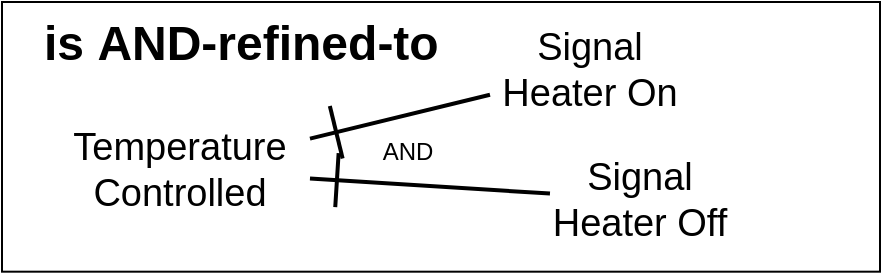 <mxfile version="15.4.0" type="device" pages="14"><diagram name="iRL-therm-rel-1-and" id="lrQCM1Hvvk60PSm_WDTy"><mxGraphModel dx="4578" dy="3978" grid="1" gridSize="10" guides="1" tooltips="1" connect="1" arrows="1" fold="1" page="1" pageScale="1" pageWidth="850" pageHeight="1100" math="0" shadow="0"><root><mxCell id="0"/><mxCell id="1" parent="0"/><mxCell id="SSIafERvmLbeRZ0BGlmD-1" value="&lt;font&gt;&lt;b&gt;is&amp;nbsp;&lt;/b&gt;&lt;b&gt;AND-refined-to&lt;/b&gt;&lt;/font&gt;" style="rounded=0;whiteSpace=wrap;html=1;align=left;fontSize=24;spacingLeft=19;horizontal=1;verticalAlign=top;" parent="1" vertex="1"><mxGeometry x="-3164" y="-3098" width="439" height="134.84" as="geometry"/></mxCell><mxCell id="SSIafERvmLbeRZ0BGlmD-2" value="Signal Heater On" style="text;html=1;align=center;verticalAlign=middle;whiteSpace=wrap;rounded=0;fontSize=19;" parent="1" vertex="1"><mxGeometry x="-2920" y="-3078.84" width="100" height="30" as="geometry"/></mxCell><mxCell id="SSIafERvmLbeRZ0BGlmD-3" value="Temperature Controlled" style="text;html=1;align=center;verticalAlign=middle;whiteSpace=wrap;rounded=0;fontSize=19;" parent="1" vertex="1"><mxGeometry x="-3140" y="-3048.84" width="130" height="70" as="geometry"/></mxCell><mxCell id="SSIafERvmLbeRZ0BGlmD-4" value="" style="endArrow=ERone;html=1;strokeWidth=2;endFill=0;endSize=24;" parent="1" source="SSIafERvmLbeRZ0BGlmD-2" target="SSIafERvmLbeRZ0BGlmD-3" edge="1"><mxGeometry width="50" height="50" relative="1" as="geometry"><mxPoint x="-3179" y="-2898" as="sourcePoint"/><mxPoint x="-3121" y="-2941" as="targetPoint"/></mxGeometry></mxCell><mxCell id="SSIafERvmLbeRZ0BGlmD-5" value="Signal Heater Off" style="text;html=1;align=center;verticalAlign=middle;whiteSpace=wrap;rounded=0;fontSize=19;" parent="1" vertex="1"><mxGeometry x="-2890" y="-3010" width="90" height="21.16" as="geometry"/></mxCell><mxCell id="SSIafERvmLbeRZ0BGlmD-6" value="" style="endArrow=ERone;html=1;strokeWidth=2;endFill=0;endSize=24;" parent="1" source="SSIafERvmLbeRZ0BGlmD-5" target="SSIafERvmLbeRZ0BGlmD-3" edge="1"><mxGeometry width="50" height="50" relative="1" as="geometry"><mxPoint x="-3017" y="-3027" as="sourcePoint"/><mxPoint x="-2911" y="-3020" as="targetPoint"/></mxGeometry></mxCell><mxCell id="SSIafERvmLbeRZ0BGlmD-7" value="AND" style="text;html=1;align=center;verticalAlign=middle;whiteSpace=wrap;rounded=0;" parent="1" vertex="1"><mxGeometry x="-2991" y="-3038" width="60" height="30" as="geometry"/></mxCell></root></mxGraphModel></diagram><diagram id="jRgEcZpF6pAmbIoYRc1D" name="iRL-therm-rel-2-and"><mxGraphModel dx="4578" dy="3978" grid="1" gridSize="10" guides="1" tooltips="1" connect="1" arrows="1" fold="1" page="1" pageScale="1" pageWidth="850" pageHeight="1100" math="0" shadow="0"><root><mxCell id="0"/><mxCell id="1" parent="0"/><mxCell id="QYAgFzMeOtA9hnnynvg9-1" value="&lt;font&gt;&lt;b&gt;is&amp;nbsp;&lt;/b&gt;&lt;b&gt;AND-refined-to&lt;/b&gt;&lt;/font&gt;" style="rounded=0;whiteSpace=wrap;html=1;align=left;fontSize=24;spacingLeft=19;horizontal=1;verticalAlign=top;" parent="1" vertex="1"><mxGeometry x="-3270" y="-3160" width="439" height="134.84" as="geometry"/></mxCell><mxCell id="QYAgFzMeOtA9hnnynvg9-2" value="On Signal Succeeded" style="text;html=1;align=center;verticalAlign=middle;whiteSpace=wrap;rounded=0;fontSize=19;" parent="1" vertex="1"><mxGeometry x="-3026" y="-3140.84" width="100" height="30" as="geometry"/></mxCell><mxCell id="QYAgFzMeOtA9hnnynvg9-3" value="Signal Heater On" style="text;html=1;align=center;verticalAlign=middle;whiteSpace=wrap;rounded=0;fontSize=19;" parent="1" vertex="1"><mxGeometry x="-3246" y="-3110.84" width="140" height="70" as="geometry"/></mxCell><mxCell id="QYAgFzMeOtA9hnnynvg9-4" value="" style="endArrow=ERone;html=1;strokeWidth=2;endFill=0;endSize=24;" parent="1" source="QYAgFzMeOtA9hnnynvg9-2" target="QYAgFzMeOtA9hnnynvg9-3" edge="1"><mxGeometry width="50" height="50" relative="1" as="geometry"><mxPoint x="-3285" y="-2960" as="sourcePoint"/><mxPoint x="-3227" y="-3003" as="targetPoint"/></mxGeometry></mxCell><mxCell id="QYAgFzMeOtA9hnnynvg9-5" value="On Signal Failed" style="text;html=1;align=center;verticalAlign=middle;whiteSpace=wrap;rounded=0;fontSize=19;" parent="1" vertex="1"><mxGeometry x="-2966" y="-3072" width="86" height="21.16" as="geometry"/></mxCell><mxCell id="QYAgFzMeOtA9hnnynvg9-6" value="" style="endArrow=ERone;html=1;strokeWidth=2;endFill=0;endSize=24;" parent="1" source="QYAgFzMeOtA9hnnynvg9-5" target="QYAgFzMeOtA9hnnynvg9-3" edge="1"><mxGeometry width="50" height="50" relative="1" as="geometry"><mxPoint x="-3123" y="-3089" as="sourcePoint"/><mxPoint x="-3017" y="-3082" as="targetPoint"/></mxGeometry></mxCell><mxCell id="QYAgFzMeOtA9hnnynvg9-7" value="AND" style="text;html=1;align=center;verticalAlign=middle;whiteSpace=wrap;rounded=0;" parent="1" vertex="1"><mxGeometry x="-3097" y="-3100" width="60" height="30" as="geometry"/></mxCell></root></mxGraphModel></diagram><diagram name="iRL-therm-rel-3-and" id="WLz_OHj9z_Ogw3DKetcc"><mxGraphModel dx="4578" dy="3978" grid="1" gridSize="10" guides="1" tooltips="1" connect="1" arrows="1" fold="1" page="1" pageScale="1" pageWidth="850" pageHeight="1100" math="0" shadow="0"><root><mxCell id="0FTAw9jXshLjtbLICrXR-0"/><mxCell id="0FTAw9jXshLjtbLICrXR-1" parent="0FTAw9jXshLjtbLICrXR-0"/><mxCell id="0FTAw9jXshLjtbLICrXR-2" value="&lt;font&gt;&lt;b&gt;is&amp;nbsp;&lt;/b&gt;&lt;b&gt;AND-refined-to&lt;/b&gt;&lt;/font&gt;" style="rounded=0;whiteSpace=wrap;html=1;align=left;fontSize=24;spacingLeft=19;horizontal=1;verticalAlign=top;" parent="0FTAw9jXshLjtbLICrXR-1" vertex="1"><mxGeometry x="-3270" y="-3160" width="439" height="134.84" as="geometry"/></mxCell><mxCell id="0FTAw9jXshLjtbLICrXR-3" value="Off Signal Succeeded" style="text;html=1;align=center;verticalAlign=middle;whiteSpace=wrap;rounded=0;fontSize=19;" parent="0FTAw9jXshLjtbLICrXR-1" vertex="1"><mxGeometry x="-3026" y="-3140.84" width="100" height="30" as="geometry"/></mxCell><mxCell id="0FTAw9jXshLjtbLICrXR-4" value="Signal Heater Off" style="text;html=1;align=center;verticalAlign=middle;whiteSpace=wrap;rounded=0;fontSize=19;" parent="0FTAw9jXshLjtbLICrXR-1" vertex="1"><mxGeometry x="-3246" y="-3110.84" width="140" height="70" as="geometry"/></mxCell><mxCell id="0FTAw9jXshLjtbLICrXR-5" value="" style="endArrow=ERone;html=1;strokeWidth=2;endFill=0;endSize=24;" parent="0FTAw9jXshLjtbLICrXR-1" source="0FTAw9jXshLjtbLICrXR-3" target="0FTAw9jXshLjtbLICrXR-4" edge="1"><mxGeometry width="50" height="50" relative="1" as="geometry"><mxPoint x="-3285" y="-2960" as="sourcePoint"/><mxPoint x="-3227" y="-3003" as="targetPoint"/></mxGeometry></mxCell><mxCell id="0FTAw9jXshLjtbLICrXR-6" value="Off Signal Failed" style="text;html=1;align=center;verticalAlign=middle;whiteSpace=wrap;rounded=0;fontSize=19;" parent="0FTAw9jXshLjtbLICrXR-1" vertex="1"><mxGeometry x="-2966" y="-3072" width="96" height="21.16" as="geometry"/></mxCell><mxCell id="0FTAw9jXshLjtbLICrXR-7" value="" style="endArrow=ERone;html=1;strokeWidth=2;endFill=0;endSize=24;" parent="0FTAw9jXshLjtbLICrXR-1" source="0FTAw9jXshLjtbLICrXR-6" target="0FTAw9jXshLjtbLICrXR-4" edge="1"><mxGeometry width="50" height="50" relative="1" as="geometry"><mxPoint x="-3123" y="-3089" as="sourcePoint"/><mxPoint x="-3017" y="-3082" as="targetPoint"/></mxGeometry></mxCell><mxCell id="0FTAw9jXshLjtbLICrXR-8" value="AND" style="text;html=1;align=center;verticalAlign=middle;whiteSpace=wrap;rounded=0;" parent="0FTAw9jXshLjtbLICrXR-1" vertex="1"><mxGeometry x="-3097" y="-3100" width="60" height="30" as="geometry"/></mxCell></root></mxGraphModel></diagram><diagram id="zBmDgi2XzJmhAONFBeY-" name="iRL-therm-rel-4-and"><mxGraphModel dx="4578" dy="3978" grid="1" gridSize="10" guides="1" tooltips="1" connect="1" arrows="1" fold="1" page="1" pageScale="1" pageWidth="850" pageHeight="1100" math="0" shadow="0"><root><mxCell id="0"/><mxCell id="1" parent="0"/><mxCell id="p-jrq9WRFy0JcL0Lg-jd-1" value="&lt;font&gt;&lt;b&gt;is&amp;nbsp;&lt;/b&gt;&lt;b&gt;AND-refined-to&lt;/b&gt;&lt;/font&gt;" style="rounded=0;whiteSpace=wrap;html=1;align=left;fontSize=24;spacingLeft=19;horizontal=1;verticalAlign=top;" parent="1" vertex="1"><mxGeometry x="-3270" y="-3160" width="439" height="134.84" as="geometry"/></mxCell><mxCell id="p-jrq9WRFy0JcL0Lg-jd-2" value="Heater On" style="text;html=1;align=center;verticalAlign=middle;whiteSpace=wrap;rounded=0;fontSize=19;" parent="1" vertex="1"><mxGeometry x="-3026" y="-3140.84" width="100" height="30" as="geometry"/></mxCell><mxCell id="p-jrq9WRFy0JcL0Lg-jd-3" value="Heater was preciously on" style="text;html=1;align=center;verticalAlign=middle;whiteSpace=wrap;rounded=0;fontSize=19;" parent="1" vertex="1"><mxGeometry x="-3246" y="-3110.84" width="140" height="70" as="geometry"/></mxCell><mxCell id="p-jrq9WRFy0JcL0Lg-jd-4" value="" style="endArrow=ERone;html=1;strokeWidth=2;endFill=0;endSize=24;" parent="1" source="p-jrq9WRFy0JcL0Lg-jd-2" target="p-jrq9WRFy0JcL0Lg-jd-3" edge="1"><mxGeometry width="50" height="50" relative="1" as="geometry"><mxPoint x="-3285" y="-2960" as="sourcePoint"/><mxPoint x="-3227" y="-3003" as="targetPoint"/></mxGeometry></mxCell><mxCell id="p-jrq9WRFy0JcL0Lg-jd-5" value="..." style="text;html=1;align=center;verticalAlign=middle;whiteSpace=wrap;rounded=0;fontSize=19;" parent="1" vertex="1"><mxGeometry x="-2966" y="-3072" width="60" height="21.16" as="geometry"/></mxCell><mxCell id="p-jrq9WRFy0JcL0Lg-jd-6" value="" style="endArrow=ERone;html=1;strokeWidth=2;endFill=0;endSize=24;" parent="1" source="p-jrq9WRFy0JcL0Lg-jd-5" target="p-jrq9WRFy0JcL0Lg-jd-3" edge="1"><mxGeometry width="50" height="50" relative="1" as="geometry"><mxPoint x="-3123" y="-3089" as="sourcePoint"/><mxPoint x="-3017" y="-3082" as="targetPoint"/></mxGeometry></mxCell><mxCell id="p-jrq9WRFy0JcL0Lg-jd-7" value="AND" style="text;html=1;align=center;verticalAlign=middle;whiteSpace=wrap;rounded=0;" parent="1" vertex="1"><mxGeometry x="-3097" y="-3100" width="60" height="30" as="geometry"/></mxCell></root></mxGraphModel></diagram><diagram id="1IxjrtlEPSZ1EHy36e9s" name="iRL-therm-rel-5-and"><mxGraphModel dx="4578" dy="3978" grid="1" gridSize="10" guides="1" tooltips="1" connect="1" arrows="1" fold="1" page="1" pageScale="1" pageWidth="850" pageHeight="1100" math="0" shadow="0"><root><mxCell id="0"/><mxCell id="1" parent="0"/><mxCell id="qpeAB36Z1P4n_StSkfno-1" value="&lt;font&gt;&lt;b&gt;is&amp;nbsp;&lt;/b&gt;&lt;b&gt;AND-refined-to&lt;/b&gt;&lt;/font&gt;" style="rounded=0;whiteSpace=wrap;html=1;align=left;fontSize=24;spacingLeft=19;horizontal=1;verticalAlign=top;" parent="1" vertex="1"><mxGeometry x="-3270" y="-3160" width="439" height="134.84" as="geometry"/></mxCell><mxCell id="qpeAB36Z1P4n_StSkfno-2" value="Heater On" style="text;html=1;align=center;verticalAlign=middle;whiteSpace=wrap;rounded=0;fontSize=19;" parent="1" vertex="1"><mxGeometry x="-3026" y="-3140.84" width="100" height="30" as="geometry"/></mxCell><mxCell id="qpeAB36Z1P4n_StSkfno-3" value="On Signal Succeeded" style="text;html=1;align=center;verticalAlign=middle;whiteSpace=wrap;rounded=0;fontSize=19;" parent="1" vertex="1"><mxGeometry x="-3250" y="-3110.84" width="140" height="70" as="geometry"/></mxCell><mxCell id="qpeAB36Z1P4n_StSkfno-4" value="" style="endArrow=ERone;html=1;strokeWidth=2;endFill=0;endSize=24;" parent="1" source="qpeAB36Z1P4n_StSkfno-2" target="qpeAB36Z1P4n_StSkfno-3" edge="1"><mxGeometry width="50" height="50" relative="1" as="geometry"><mxPoint x="-3285" y="-2960" as="sourcePoint"/><mxPoint x="-3227" y="-3003" as="targetPoint"/></mxGeometry></mxCell><mxCell id="qpeAB36Z1P4n_StSkfno-5" value="..." style="text;html=1;align=center;verticalAlign=middle;whiteSpace=wrap;rounded=0;fontSize=19;" parent="1" vertex="1"><mxGeometry x="-2966" y="-3072" width="60" height="21.16" as="geometry"/></mxCell><mxCell id="qpeAB36Z1P4n_StSkfno-6" value="" style="endArrow=ERone;html=1;strokeWidth=2;endFill=0;endSize=24;" parent="1" source="qpeAB36Z1P4n_StSkfno-5" target="qpeAB36Z1P4n_StSkfno-3" edge="1"><mxGeometry width="50" height="50" relative="1" as="geometry"><mxPoint x="-3123" y="-3089" as="sourcePoint"/><mxPoint x="-3017" y="-3082" as="targetPoint"/></mxGeometry></mxCell><mxCell id="qpeAB36Z1P4n_StSkfno-7" value="AND" style="text;html=1;align=center;verticalAlign=middle;whiteSpace=wrap;rounded=0;" parent="1" vertex="1"><mxGeometry x="-3097" y="-3100" width="60" height="30" as="geometry"/></mxCell></root></mxGraphModel></diagram><diagram id="mF4jjamFUtdUcgxOceSQ" name="iRL-therm-rel-6-and"><mxGraphModel dx="4578" dy="3978" grid="1" gridSize="10" guides="1" tooltips="1" connect="1" arrows="1" fold="1" page="1" pageScale="1" pageWidth="850" pageHeight="1100" math="0" shadow="0"><root><mxCell id="0"/><mxCell id="1" parent="0"/><mxCell id="8MZWrEirk3x-pVWm3gfD-1" value="&lt;font&gt;&lt;b&gt;is&amp;nbsp;&lt;/b&gt;&lt;b&gt;AND-refined-to&lt;/b&gt;&lt;/font&gt;" style="rounded=0;whiteSpace=wrap;html=1;align=left;fontSize=24;spacingLeft=19;horizontal=1;verticalAlign=top;" parent="1" vertex="1"><mxGeometry x="-3270" y="-3160" width="439" height="134.84" as="geometry"/></mxCell><mxCell id="8MZWrEirk3x-pVWm3gfD-2" value="Heater On" style="text;html=1;align=center;verticalAlign=middle;whiteSpace=wrap;rounded=0;fontSize=19;" parent="1" vertex="1"><mxGeometry x="-3026" y="-3140.84" width="100" height="30" as="geometry"/></mxCell><mxCell id="8MZWrEirk3x-pVWm3gfD-3" value="On Signal Failed" style="text;html=1;align=center;verticalAlign=middle;whiteSpace=wrap;rounded=0;fontSize=19;" parent="1" vertex="1"><mxGeometry x="-3246" y="-3110.84" width="140" height="70" as="geometry"/></mxCell><mxCell id="8MZWrEirk3x-pVWm3gfD-4" value="" style="endArrow=ERone;html=1;strokeWidth=2;endFill=0;endSize=24;" parent="1" source="8MZWrEirk3x-pVWm3gfD-2" target="8MZWrEirk3x-pVWm3gfD-3" edge="1"><mxGeometry width="50" height="50" relative="1" as="geometry"><mxPoint x="-3285" y="-2960" as="sourcePoint"/><mxPoint x="-3227" y="-3003" as="targetPoint"/></mxGeometry></mxCell><mxCell id="8MZWrEirk3x-pVWm3gfD-5" value="..." style="text;html=1;align=center;verticalAlign=middle;whiteSpace=wrap;rounded=0;fontSize=19;" parent="1" vertex="1"><mxGeometry x="-2966" y="-3072" width="60" height="21.16" as="geometry"/></mxCell><mxCell id="8MZWrEirk3x-pVWm3gfD-6" value="" style="endArrow=ERone;html=1;strokeWidth=2;endFill=0;endSize=24;" parent="1" source="8MZWrEirk3x-pVWm3gfD-5" target="8MZWrEirk3x-pVWm3gfD-3" edge="1"><mxGeometry width="50" height="50" relative="1" as="geometry"><mxPoint x="-3123" y="-3089" as="sourcePoint"/><mxPoint x="-3017" y="-3082" as="targetPoint"/></mxGeometry></mxCell><mxCell id="8MZWrEirk3x-pVWm3gfD-7" value="AND" style="text;html=1;align=center;verticalAlign=middle;whiteSpace=wrap;rounded=0;" parent="1" vertex="1"><mxGeometry x="-3097" y="-3100" width="60" height="30" as="geometry"/></mxCell></root></mxGraphModel></diagram><diagram id="vYKbGq_c37cxqWt-kweQ" name="iRL-therm-rel-7-and"><mxGraphModel dx="4578" dy="3978" grid="1" gridSize="10" guides="1" tooltips="1" connect="1" arrows="1" fold="1" page="1" pageScale="1" pageWidth="850" pageHeight="1100" math="0" shadow="0"><root><mxCell id="0"/><mxCell id="1" parent="0"/><mxCell id="ibUVMLEAF2T4hG9u72fk-1" value="&lt;font&gt;&lt;b&gt;is&amp;nbsp;&lt;/b&gt;&lt;b&gt;AND-refined-to&lt;/b&gt;&lt;/font&gt;" style="rounded=0;whiteSpace=wrap;html=1;align=left;fontSize=24;spacingLeft=19;horizontal=1;verticalAlign=top;" parent="1" vertex="1"><mxGeometry x="-3270" y="-3160" width="439" height="134.84" as="geometry"/></mxCell><mxCell id="ibUVMLEAF2T4hG9u72fk-2" value="Heater On" style="text;html=1;align=center;verticalAlign=middle;whiteSpace=wrap;rounded=0;fontSize=19;" parent="1" vertex="1"><mxGeometry x="-3026" y="-3140.84" width="100" height="30" as="geometry"/></mxCell><mxCell id="ibUVMLEAF2T4hG9u72fk-3" value="Off Signal Succeeded" style="text;html=1;align=center;verticalAlign=middle;whiteSpace=wrap;rounded=0;fontSize=19;" parent="1" vertex="1"><mxGeometry x="-3246" y="-3110.84" width="140" height="70" as="geometry"/></mxCell><mxCell id="ibUVMLEAF2T4hG9u72fk-4" value="" style="endArrow=ERone;html=1;strokeWidth=2;endFill=0;endSize=24;" parent="1" source="ibUVMLEAF2T4hG9u72fk-2" target="ibUVMLEAF2T4hG9u72fk-3" edge="1"><mxGeometry width="50" height="50" relative="1" as="geometry"><mxPoint x="-3285" y="-2960" as="sourcePoint"/><mxPoint x="-3227" y="-3003" as="targetPoint"/></mxGeometry></mxCell><mxCell id="ibUVMLEAF2T4hG9u72fk-5" value="..." style="text;html=1;align=center;verticalAlign=middle;whiteSpace=wrap;rounded=0;fontSize=19;" parent="1" vertex="1"><mxGeometry x="-2966" y="-3072" width="60" height="21.16" as="geometry"/></mxCell><mxCell id="ibUVMLEAF2T4hG9u72fk-6" value="" style="endArrow=ERone;html=1;strokeWidth=2;endFill=0;endSize=24;" parent="1" source="ibUVMLEAF2T4hG9u72fk-5" target="ibUVMLEAF2T4hG9u72fk-3" edge="1"><mxGeometry width="50" height="50" relative="1" as="geometry"><mxPoint x="-3123" y="-3089" as="sourcePoint"/><mxPoint x="-3017" y="-3082" as="targetPoint"/></mxGeometry></mxCell><mxCell id="ibUVMLEAF2T4hG9u72fk-7" value="AND" style="text;html=1;align=center;verticalAlign=middle;whiteSpace=wrap;rounded=0;" parent="1" vertex="1"><mxGeometry x="-3097" y="-3100" width="60" height="30" as="geometry"/></mxCell></root></mxGraphModel></diagram><diagram id="Au_eIEvgqQtElC9Wct7o" name="iRL-therm-rel-8-and"><mxGraphModel dx="4578" dy="3978" grid="1" gridSize="10" guides="1" tooltips="1" connect="1" arrows="1" fold="1" page="1" pageScale="1" pageWidth="850" pageHeight="1100" math="0" shadow="0"><root><mxCell id="0"/><mxCell id="1" parent="0"/><mxCell id="XYPS69TV9WUX6Mc49t2o-1" value="&lt;font&gt;&lt;b&gt;is&amp;nbsp;&lt;/b&gt;&lt;b&gt;AND-refined-to&lt;/b&gt;&lt;/font&gt;" style="rounded=0;whiteSpace=wrap;html=1;align=left;fontSize=24;spacingLeft=19;horizontal=1;verticalAlign=top;" parent="1" vertex="1"><mxGeometry x="-3270" y="-3160" width="439" height="134.84" as="geometry"/></mxCell><mxCell id="XYPS69TV9WUX6Mc49t2o-2" value="Heater On" style="text;html=1;align=center;verticalAlign=middle;whiteSpace=wrap;rounded=0;fontSize=19;" parent="1" vertex="1"><mxGeometry x="-3026" y="-3140.84" width="100" height="30" as="geometry"/></mxCell><mxCell id="XYPS69TV9WUX6Mc49t2o-3" value="Off Signal Failed" style="text;html=1;align=center;verticalAlign=middle;whiteSpace=wrap;rounded=0;fontSize=19;" parent="1" vertex="1"><mxGeometry x="-3246" y="-3110.84" width="140" height="70" as="geometry"/></mxCell><mxCell id="XYPS69TV9WUX6Mc49t2o-4" value="" style="endArrow=ERone;html=1;strokeWidth=2;endFill=0;endSize=24;" parent="1" source="XYPS69TV9WUX6Mc49t2o-2" target="XYPS69TV9WUX6Mc49t2o-3" edge="1"><mxGeometry width="50" height="50" relative="1" as="geometry"><mxPoint x="-3285" y="-2960" as="sourcePoint"/><mxPoint x="-3227" y="-3003" as="targetPoint"/></mxGeometry></mxCell><mxCell id="XYPS69TV9WUX6Mc49t2o-5" value="..." style="text;html=1;align=center;verticalAlign=middle;whiteSpace=wrap;rounded=0;fontSize=19;" parent="1" vertex="1"><mxGeometry x="-2966" y="-3072" width="60" height="21.16" as="geometry"/></mxCell><mxCell id="XYPS69TV9WUX6Mc49t2o-6" value="" style="endArrow=ERone;html=1;strokeWidth=2;endFill=0;endSize=24;" parent="1" source="XYPS69TV9WUX6Mc49t2o-5" target="XYPS69TV9WUX6Mc49t2o-3" edge="1"><mxGeometry width="50" height="50" relative="1" as="geometry"><mxPoint x="-3123" y="-3089" as="sourcePoint"/><mxPoint x="-3017" y="-3082" as="targetPoint"/></mxGeometry></mxCell><mxCell id="XYPS69TV9WUX6Mc49t2o-7" value="AND" style="text;html=1;align=center;verticalAlign=middle;whiteSpace=wrap;rounded=0;" parent="1" vertex="1"><mxGeometry x="-3097" y="-3100" width="60" height="30" as="geometry"/></mxCell></root></mxGraphModel></diagram><diagram id="4KhcXFip8CfWlh6ND8Yw" name="iRL-therm-rel-9-and"><mxGraphModel dx="4578" dy="3978" grid="1" gridSize="10" guides="1" tooltips="1" connect="1" arrows="1" fold="1" page="1" pageScale="1" pageWidth="850" pageHeight="1100" math="0" shadow="0"><root><mxCell id="0"/><mxCell id="1" parent="0"/><mxCell id="Jjrp6Ug1P1x2DJ4QPORh-1" value="&lt;font&gt;&lt;b&gt;is&amp;nbsp;&lt;/b&gt;&lt;b&gt;AND-refined-to&lt;/b&gt;&lt;/font&gt;" style="rounded=0;whiteSpace=wrap;html=1;align=left;fontSize=24;spacingLeft=19;horizontal=1;verticalAlign=top;" parent="1" vertex="1"><mxGeometry x="-3270" y="-3160" width="439" height="134.84" as="geometry"/></mxCell><mxCell id="Jjrp6Ug1P1x2DJ4QPORh-2" value="Minimize Running Time" style="text;html=1;align=center;verticalAlign=middle;whiteSpace=wrap;rounded=0;fontSize=19;" parent="1" vertex="1"><mxGeometry x="-3026" y="-3140.84" width="136" height="30" as="geometry"/></mxCell><mxCell id="Jjrp6Ug1P1x2DJ4QPORh-3" value="Heater On" style="text;html=1;align=center;verticalAlign=middle;whiteSpace=wrap;rounded=0;fontSize=19;" parent="1" vertex="1"><mxGeometry x="-3246" y="-3110.84" width="140" height="70" as="geometry"/></mxCell><mxCell id="Jjrp6Ug1P1x2DJ4QPORh-4" value="" style="endArrow=ERone;html=1;strokeWidth=2;endFill=0;endSize=24;" parent="1" source="Jjrp6Ug1P1x2DJ4QPORh-2" target="Jjrp6Ug1P1x2DJ4QPORh-3" edge="1"><mxGeometry width="50" height="50" relative="1" as="geometry"><mxPoint x="-3285" y="-2960" as="sourcePoint"/><mxPoint x="-3227" y="-3003" as="targetPoint"/></mxGeometry></mxCell><mxCell id="Jjrp6Ug1P1x2DJ4QPORh-5" value="..." style="text;html=1;align=center;verticalAlign=middle;whiteSpace=wrap;rounded=0;fontSize=19;" parent="1" vertex="1"><mxGeometry x="-2966" y="-3072" width="60" height="21.16" as="geometry"/></mxCell><mxCell id="Jjrp6Ug1P1x2DJ4QPORh-6" value="" style="endArrow=ERone;html=1;strokeWidth=2;endFill=0;endSize=24;" parent="1" source="Jjrp6Ug1P1x2DJ4QPORh-5" target="Jjrp6Ug1P1x2DJ4QPORh-3" edge="1"><mxGeometry width="50" height="50" relative="1" as="geometry"><mxPoint x="-3123" y="-3089" as="sourcePoint"/><mxPoint x="-3017" y="-3082" as="targetPoint"/></mxGeometry></mxCell><mxCell id="Jjrp6Ug1P1x2DJ4QPORh-7" value="AND" style="text;html=1;align=center;verticalAlign=middle;whiteSpace=wrap;rounded=0;" parent="1" vertex="1"><mxGeometry x="-3097" y="-3100" width="60" height="30" as="geometry"/></mxCell></root></mxGraphModel></diagram><diagram id="FeQZBwoRJbgXJpnwxUOL" name="iRL-therm-rel-10-and"><mxGraphModel dx="4578" dy="3978" grid="1" gridSize="10" guides="1" tooltips="1" connect="1" arrows="1" fold="1" page="1" pageScale="1" pageWidth="850" pageHeight="1100" math="0" shadow="0"><root><mxCell id="0"/><mxCell id="1" parent="0"/><mxCell id="iMw33nmqh5LWI69N6PLv-1" value="&lt;font&gt;&lt;b&gt;is&amp;nbsp;&lt;/b&gt;&lt;b&gt;AND-refined-to&lt;/b&gt;&lt;/font&gt;" style="rounded=0;whiteSpace=wrap;html=1;align=left;fontSize=24;spacingLeft=19;horizontal=1;verticalAlign=top;" parent="1" vertex="1"><mxGeometry x="-3270" y="-3160" width="439" height="134.84" as="geometry"/></mxCell><mxCell id="iMw33nmqh5LWI69N6PLv-2" value="Maintain Ideal Temperature (current level)" style="text;html=1;align=center;verticalAlign=middle;whiteSpace=wrap;rounded=0;fontSize=19;" parent="1" vertex="1"><mxGeometry x="-3026" y="-3134.84" width="176" height="30" as="geometry"/></mxCell><mxCell id="iMw33nmqh5LWI69N6PLv-3" value="Maintain Ideal Temperature (previous level)" style="text;html=1;align=center;verticalAlign=middle;whiteSpace=wrap;rounded=0;fontSize=19;" parent="1" vertex="1"><mxGeometry x="-3246" y="-3110.84" width="140" height="70" as="geometry"/></mxCell><mxCell id="iMw33nmqh5LWI69N6PLv-4" value="" style="endArrow=ERone;html=1;strokeWidth=2;endFill=0;endSize=24;" parent="1" source="iMw33nmqh5LWI69N6PLv-2" target="iMw33nmqh5LWI69N6PLv-3" edge="1"><mxGeometry width="50" height="50" relative="1" as="geometry"><mxPoint x="-3285" y="-2960" as="sourcePoint"/><mxPoint x="-3227" y="-3003" as="targetPoint"/></mxGeometry></mxCell><mxCell id="iMw33nmqh5LWI69N6PLv-5" value="..." style="text;html=1;align=center;verticalAlign=middle;whiteSpace=wrap;rounded=0;fontSize=19;" parent="1" vertex="1"><mxGeometry x="-2966" y="-3072" width="60" height="21.16" as="geometry"/></mxCell><mxCell id="iMw33nmqh5LWI69N6PLv-6" value="" style="endArrow=ERone;html=1;strokeWidth=2;endFill=0;endSize=24;" parent="1" source="iMw33nmqh5LWI69N6PLv-5" target="iMw33nmqh5LWI69N6PLv-3" edge="1"><mxGeometry width="50" height="50" relative="1" as="geometry"><mxPoint x="-3123" y="-3089" as="sourcePoint"/><mxPoint x="-3017" y="-3082" as="targetPoint"/></mxGeometry></mxCell><mxCell id="iMw33nmqh5LWI69N6PLv-7" value="AND" style="text;html=1;align=center;verticalAlign=middle;whiteSpace=wrap;rounded=0;" parent="1" vertex="1"><mxGeometry x="-3097" y="-3100" width="60" height="30" as="geometry"/></mxCell></root></mxGraphModel></diagram><diagram id="P1F7y5oBeZOF15YZMAfe" name="iRL-therm-rel-11-and"><mxGraphModel dx="4578" dy="3978" grid="1" gridSize="10" guides="1" tooltips="1" connect="1" arrows="1" fold="1" page="1" pageScale="1" pageWidth="850" pageHeight="1100" math="0" shadow="0"><root><mxCell id="0"/><mxCell id="1" parent="0"/><mxCell id="-aFZFn7ijfGQ51Bd1Oti-1" value="&lt;font&gt;&lt;b&gt;is&amp;nbsp;&lt;/b&gt;&lt;b&gt;AND-refined-to&lt;/b&gt;&lt;/font&gt;" style="rounded=0;whiteSpace=wrap;html=1;align=left;fontSize=24;spacingLeft=19;horizontal=1;verticalAlign=top;" parent="1" vertex="1"><mxGeometry x="-3270" y="-3160" width="439" height="134.84" as="geometry"/></mxCell><mxCell id="-aFZFn7ijfGQ51Bd1Oti-2" value="Maintain Ideal Temperature (current level)" style="text;html=1;align=center;verticalAlign=middle;whiteSpace=wrap;rounded=0;fontSize=19;" parent="1" vertex="1"><mxGeometry x="-3026" y="-3135.84" width="176" height="30" as="geometry"/></mxCell><mxCell id="-aFZFn7ijfGQ51Bd1Oti-3" value="Heater On" style="text;html=1;align=center;verticalAlign=middle;whiteSpace=wrap;rounded=0;fontSize=19;" parent="1" vertex="1"><mxGeometry x="-3246" y="-3110.84" width="140" height="70" as="geometry"/></mxCell><mxCell id="-aFZFn7ijfGQ51Bd1Oti-4" value="" style="endArrow=ERone;html=1;strokeWidth=2;endFill=0;endSize=24;" parent="1" source="-aFZFn7ijfGQ51Bd1Oti-2" target="-aFZFn7ijfGQ51Bd1Oti-3" edge="1"><mxGeometry width="50" height="50" relative="1" as="geometry"><mxPoint x="-3285" y="-2960" as="sourcePoint"/><mxPoint x="-3227" y="-3003" as="targetPoint"/></mxGeometry></mxCell><mxCell id="-aFZFn7ijfGQ51Bd1Oti-5" value="..." style="text;html=1;align=center;verticalAlign=middle;whiteSpace=wrap;rounded=0;fontSize=19;" parent="1" vertex="1"><mxGeometry x="-2966" y="-3072" width="60" height="21.16" as="geometry"/></mxCell><mxCell id="-aFZFn7ijfGQ51Bd1Oti-6" value="" style="endArrow=ERone;html=1;strokeWidth=2;endFill=0;endSize=24;" parent="1" source="-aFZFn7ijfGQ51Bd1Oti-5" target="-aFZFn7ijfGQ51Bd1Oti-3" edge="1"><mxGeometry width="50" height="50" relative="1" as="geometry"><mxPoint x="-3123" y="-3089" as="sourcePoint"/><mxPoint x="-3017" y="-3082" as="targetPoint"/></mxGeometry></mxCell><mxCell id="-aFZFn7ijfGQ51Bd1Oti-7" value="AND" style="text;html=1;align=center;verticalAlign=middle;whiteSpace=wrap;rounded=0;" parent="1" vertex="1"><mxGeometry x="-3097" y="-3100" width="60" height="30" as="geometry"/></mxCell></root></mxGraphModel></diagram><diagram id="Xo7n9-qTVo7QPiPUUxzN" name="iRL-therm-rel-12-and"><mxGraphModel dx="4578" dy="3978" grid="1" gridSize="10" guides="1" tooltips="1" connect="1" arrows="1" fold="1" page="1" pageScale="1" pageWidth="850" pageHeight="1100" math="0" shadow="0"><root><mxCell id="0"/><mxCell id="1" parent="0"/><mxCell id="cnYG5fqotXt_G6qzUcca-1" value="&lt;font&gt;&lt;b&gt;is&amp;nbsp;&lt;/b&gt;&lt;b&gt;AND-refined-to&lt;/b&gt;&lt;/font&gt;" style="rounded=0;whiteSpace=wrap;html=1;align=left;fontSize=24;spacingLeft=19;horizontal=1;verticalAlign=top;" parent="1" vertex="1"><mxGeometry x="-3270" y="-3160" width="439" height="134.84" as="geometry"/></mxCell><mxCell id="cnYG5fqotXt_G6qzUcca-2" value="Mnimize Cost" style="text;html=1;align=center;verticalAlign=middle;whiteSpace=wrap;rounded=0;fontSize=19;" parent="1" vertex="1"><mxGeometry x="-3026" y="-3140.84" width="176" height="30" as="geometry"/></mxCell><mxCell id="cnYG5fqotXt_G6qzUcca-3" value="Minimize Running Time" style="text;html=1;align=center;verticalAlign=middle;whiteSpace=wrap;rounded=0;fontSize=19;" parent="1" vertex="1"><mxGeometry x="-3246" y="-3110.84" width="140" height="70" as="geometry"/></mxCell><mxCell id="cnYG5fqotXt_G6qzUcca-4" value="" style="endArrow=ERone;html=1;strokeWidth=2;endFill=0;endSize=24;" parent="1" source="cnYG5fqotXt_G6qzUcca-2" target="cnYG5fqotXt_G6qzUcca-3" edge="1"><mxGeometry width="50" height="50" relative="1" as="geometry"><mxPoint x="-3285" y="-2960" as="sourcePoint"/><mxPoint x="-3227" y="-3003" as="targetPoint"/></mxGeometry></mxCell><mxCell id="cnYG5fqotXt_G6qzUcca-5" value="..." style="text;html=1;align=center;verticalAlign=middle;whiteSpace=wrap;rounded=0;fontSize=19;" parent="1" vertex="1"><mxGeometry x="-2966" y="-3072" width="60" height="21.16" as="geometry"/></mxCell><mxCell id="cnYG5fqotXt_G6qzUcca-6" value="" style="endArrow=ERone;html=1;strokeWidth=2;endFill=0;endSize=24;" parent="1" source="cnYG5fqotXt_G6qzUcca-5" target="cnYG5fqotXt_G6qzUcca-3" edge="1"><mxGeometry width="50" height="50" relative="1" as="geometry"><mxPoint x="-3123" y="-3089" as="sourcePoint"/><mxPoint x="-3017" y="-3082" as="targetPoint"/></mxGeometry></mxCell><mxCell id="cnYG5fqotXt_G6qzUcca-7" value="AND" style="text;html=1;align=center;verticalAlign=middle;whiteSpace=wrap;rounded=0;" parent="1" vertex="1"><mxGeometry x="-3097" y="-3100" width="60" height="30" as="geometry"/></mxCell></root></mxGraphModel></diagram><diagram id="enEovX3N7CVmyAMt918q" name="iRL-therm-rel-13-and"><mxGraphModel dx="4578" dy="3978" grid="1" gridSize="10" guides="1" tooltips="1" connect="1" arrows="1" fold="1" page="1" pageScale="1" pageWidth="850" pageHeight="1100" math="0" shadow="0"><root><mxCell id="0"/><mxCell id="1" parent="0"/><mxCell id="FNvMhDFjlseCS0Nqukg8-1" value="&lt;font&gt;&lt;b&gt;is&amp;nbsp;&lt;/b&gt;&lt;b&gt;AND-refined-to&lt;/b&gt;&lt;/font&gt;" style="rounded=0;whiteSpace=wrap;html=1;align=left;fontSize=24;spacingLeft=19;horizontal=1;verticalAlign=top;" parent="1" vertex="1"><mxGeometry x="-3220" y="-3190" width="439" height="134.84" as="geometry"/></mxCell><mxCell id="FNvMhDFjlseCS0Nqukg8-2" value="Maximize Comfort" style="text;html=1;align=center;verticalAlign=middle;whiteSpace=wrap;rounded=0;fontSize=19;" parent="1" vertex="1"><mxGeometry x="-2976" y="-3170.84" width="176" height="30" as="geometry"/></mxCell><mxCell id="FNvMhDFjlseCS0Nqukg8-3" value="Maintain Ideal Temperature" style="text;html=1;align=center;verticalAlign=middle;whiteSpace=wrap;rounded=0;fontSize=19;" parent="1" vertex="1"><mxGeometry x="-3196" y="-3140.84" width="140" height="70" as="geometry"/></mxCell><mxCell id="FNvMhDFjlseCS0Nqukg8-4" value="" style="endArrow=ERone;html=1;strokeWidth=2;endFill=0;endSize=24;" parent="1" source="FNvMhDFjlseCS0Nqukg8-2" target="FNvMhDFjlseCS0Nqukg8-3" edge="1"><mxGeometry width="50" height="50" relative="1" as="geometry"><mxPoint x="-3235" y="-2990" as="sourcePoint"/><mxPoint x="-3177" y="-3033" as="targetPoint"/></mxGeometry></mxCell><mxCell id="FNvMhDFjlseCS0Nqukg8-5" value="..." style="text;html=1;align=center;verticalAlign=middle;whiteSpace=wrap;rounded=0;fontSize=19;" parent="1" vertex="1"><mxGeometry x="-2916" y="-3102" width="60" height="21.16" as="geometry"/></mxCell><mxCell id="FNvMhDFjlseCS0Nqukg8-6" value="" style="endArrow=ERone;html=1;strokeWidth=2;endFill=0;endSize=24;" parent="1" source="FNvMhDFjlseCS0Nqukg8-5" target="FNvMhDFjlseCS0Nqukg8-3" edge="1"><mxGeometry width="50" height="50" relative="1" as="geometry"><mxPoint x="-3073" y="-3119" as="sourcePoint"/><mxPoint x="-2967" y="-3112" as="targetPoint"/></mxGeometry></mxCell><mxCell id="FNvMhDFjlseCS0Nqukg8-7" value="AND" style="text;html=1;align=center;verticalAlign=middle;whiteSpace=wrap;rounded=0;" parent="1" vertex="1"><mxGeometry x="-3047" y="-3130" width="60" height="30" as="geometry"/></mxCell></root></mxGraphModel></diagram><diagram name="iRL-therm-rel-14-and" id="P5TjuPJcCvfCDk246iFM"><mxGraphModel dx="4578" dy="3978" grid="1" gridSize="10" guides="1" tooltips="1" connect="1" arrows="1" fold="1" page="1" pageScale="1" pageWidth="850" pageHeight="1100" math="0" shadow="0"><root><mxCell id="KZR2G05XeIorMjJvlH5d-0"/><mxCell id="KZR2G05XeIorMjJvlH5d-1" parent="KZR2G05XeIorMjJvlH5d-0"/><mxCell id="S-FBGQCwCTi6YAZpl7a5-0" value="&lt;font&gt;&lt;b&gt;is&amp;nbsp;&lt;/b&gt;&lt;b&gt;AND-refined-to&lt;/b&gt;&lt;/font&gt;" style="rounded=0;whiteSpace=wrap;html=1;align=left;fontSize=24;spacingLeft=19;horizontal=1;verticalAlign=top;" parent="KZR2G05XeIorMjJvlH5d-1" vertex="1"><mxGeometry x="-3164" y="-3098" width="439" height="134.84" as="geometry"/></mxCell><mxCell id="S-FBGQCwCTi6YAZpl7a5-1" value="..." style="text;html=1;align=center;verticalAlign=middle;whiteSpace=wrap;rounded=0;fontSize=19;" parent="KZR2G05XeIorMjJvlH5d-1" vertex="1"><mxGeometry x="-2920" y="-3078.84" width="100" height="30" as="geometry"/></mxCell><mxCell id="S-FBGQCwCTi6YAZpl7a5-2" value="Controller" style="text;html=1;align=center;verticalAlign=middle;whiteSpace=wrap;rounded=0;fontSize=19;" parent="KZR2G05XeIorMjJvlH5d-1" vertex="1"><mxGeometry x="-3100" y="-3048.84" width="100" height="70" as="geometry"/></mxCell><mxCell id="S-FBGQCwCTi6YAZpl7a5-3" value="" style="endArrow=ERone;html=1;strokeWidth=2;endFill=0;endSize=24;" parent="KZR2G05XeIorMjJvlH5d-1" source="S-FBGQCwCTi6YAZpl7a5-1" target="S-FBGQCwCTi6YAZpl7a5-2" edge="1"><mxGeometry width="50" height="50" relative="1" as="geometry"><mxPoint x="-3179" y="-2898" as="sourcePoint"/><mxPoint x="-3121" y="-2941" as="targetPoint"/></mxGeometry></mxCell><mxCell id="S-FBGQCwCTi6YAZpl7a5-4" value="Temperature Controlled" style="text;html=1;align=center;verticalAlign=middle;whiteSpace=wrap;rounded=0;fontSize=19;" parent="KZR2G05XeIorMjJvlH5d-1" vertex="1"><mxGeometry x="-2860" y="-3010" width="90" height="21.16" as="geometry"/></mxCell><mxCell id="S-FBGQCwCTi6YAZpl7a5-5" value="" style="endArrow=ERone;html=1;strokeWidth=2;endFill=0;endSize=24;" parent="KZR2G05XeIorMjJvlH5d-1" source="S-FBGQCwCTi6YAZpl7a5-4" target="S-FBGQCwCTi6YAZpl7a5-2" edge="1"><mxGeometry width="50" height="50" relative="1" as="geometry"><mxPoint x="-3017" y="-3027" as="sourcePoint"/><mxPoint x="-2911" y="-3020" as="targetPoint"/></mxGeometry></mxCell><mxCell id="S-FBGQCwCTi6YAZpl7a5-6" value="AND" style="text;html=1;align=center;verticalAlign=middle;whiteSpace=wrap;rounded=0;" parent="KZR2G05XeIorMjJvlH5d-1" vertex="1"><mxGeometry x="-2991" y="-3038" width="60" height="30" as="geometry"/></mxCell></root></mxGraphModel></diagram></mxfile>